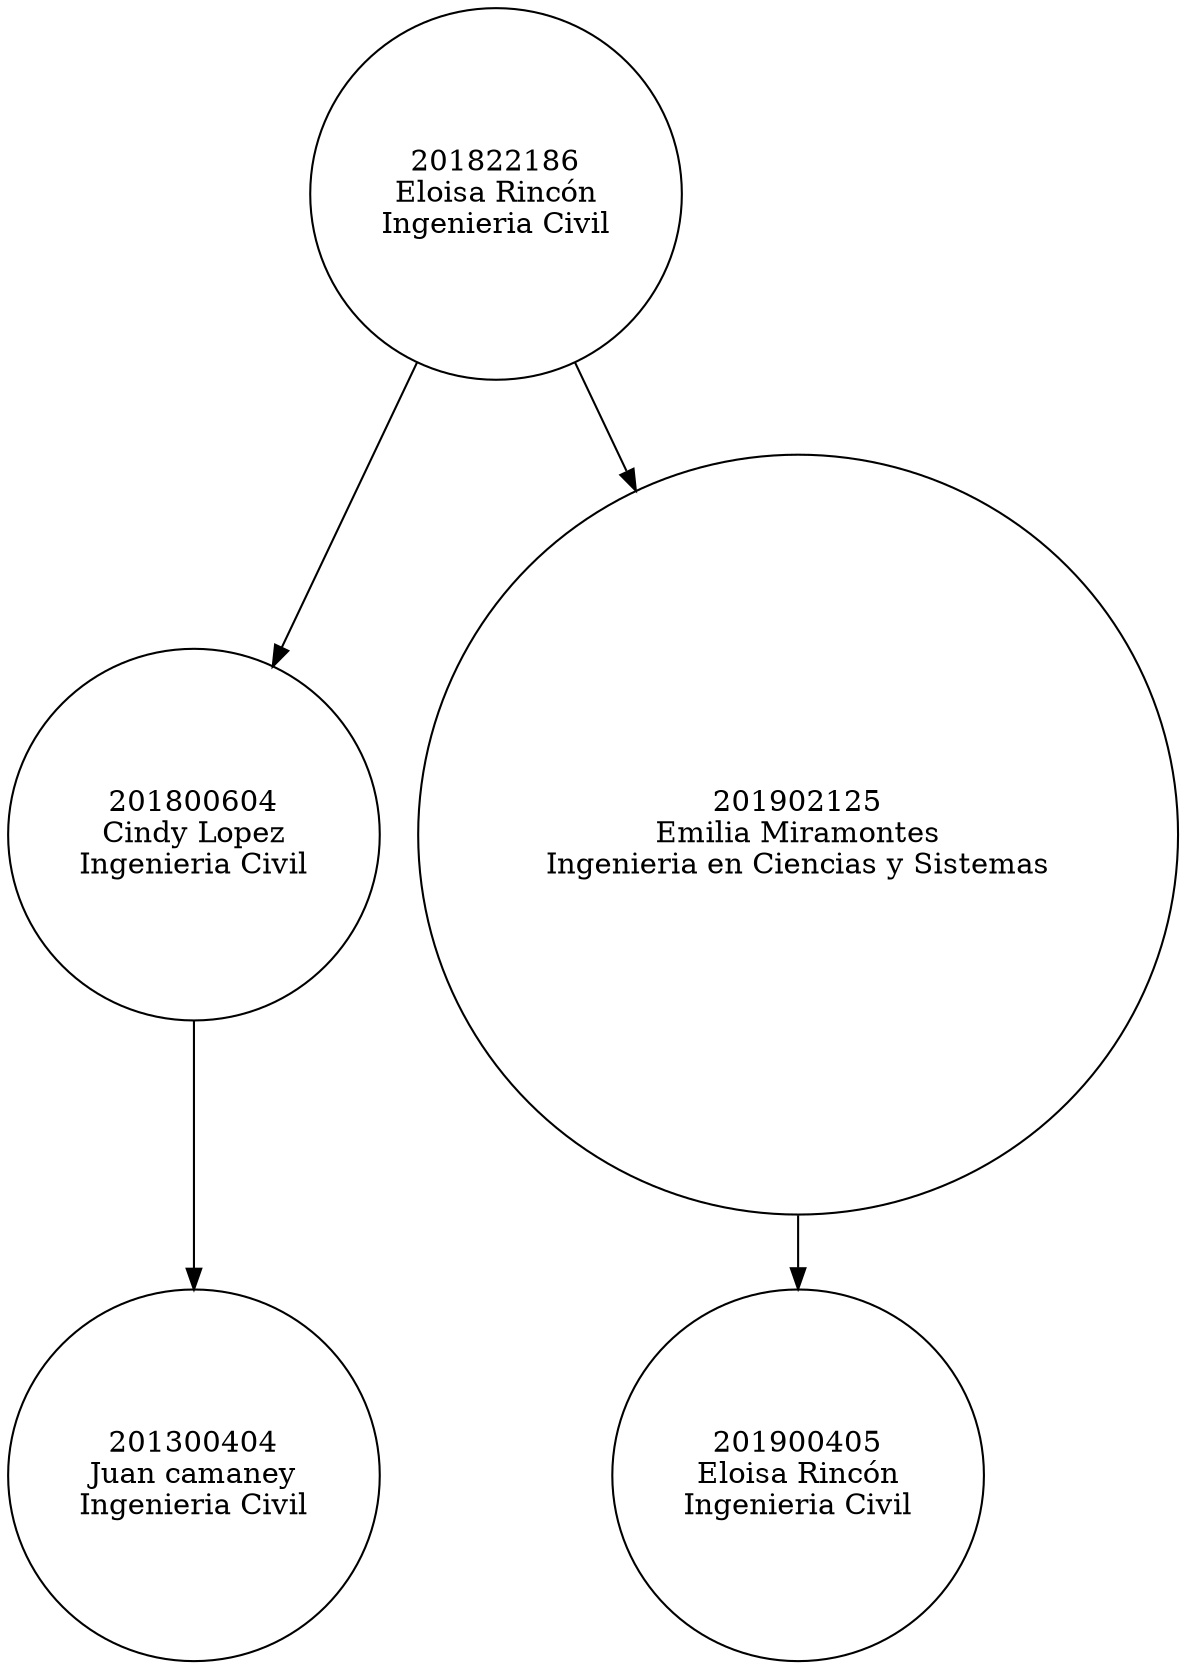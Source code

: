 digraph AVL{
node [shape = circle label = "201300404\nJuan camaney\nIngenieria Civil"] 201300404
node [shape = circle label = "201800604\nCindy Lopez\nIngenieria Civil"] 201800604
node [shape = circle label = "201822186\nEloisa Rincón\nIngenieria Civil"] 201822186
node [shape = circle label = "201900405\nEloisa Rincón\nIngenieria Civil"] 201900405
node [shape = circle label = "201902125\nEmilia Miramontes\nIngenieria en Ciencias y Sistemas"] 201902125
201822186 -> 201800604 
201800604 -> 201300404 
201822186 -> 201902125 
201902125 -> 201900405 

}